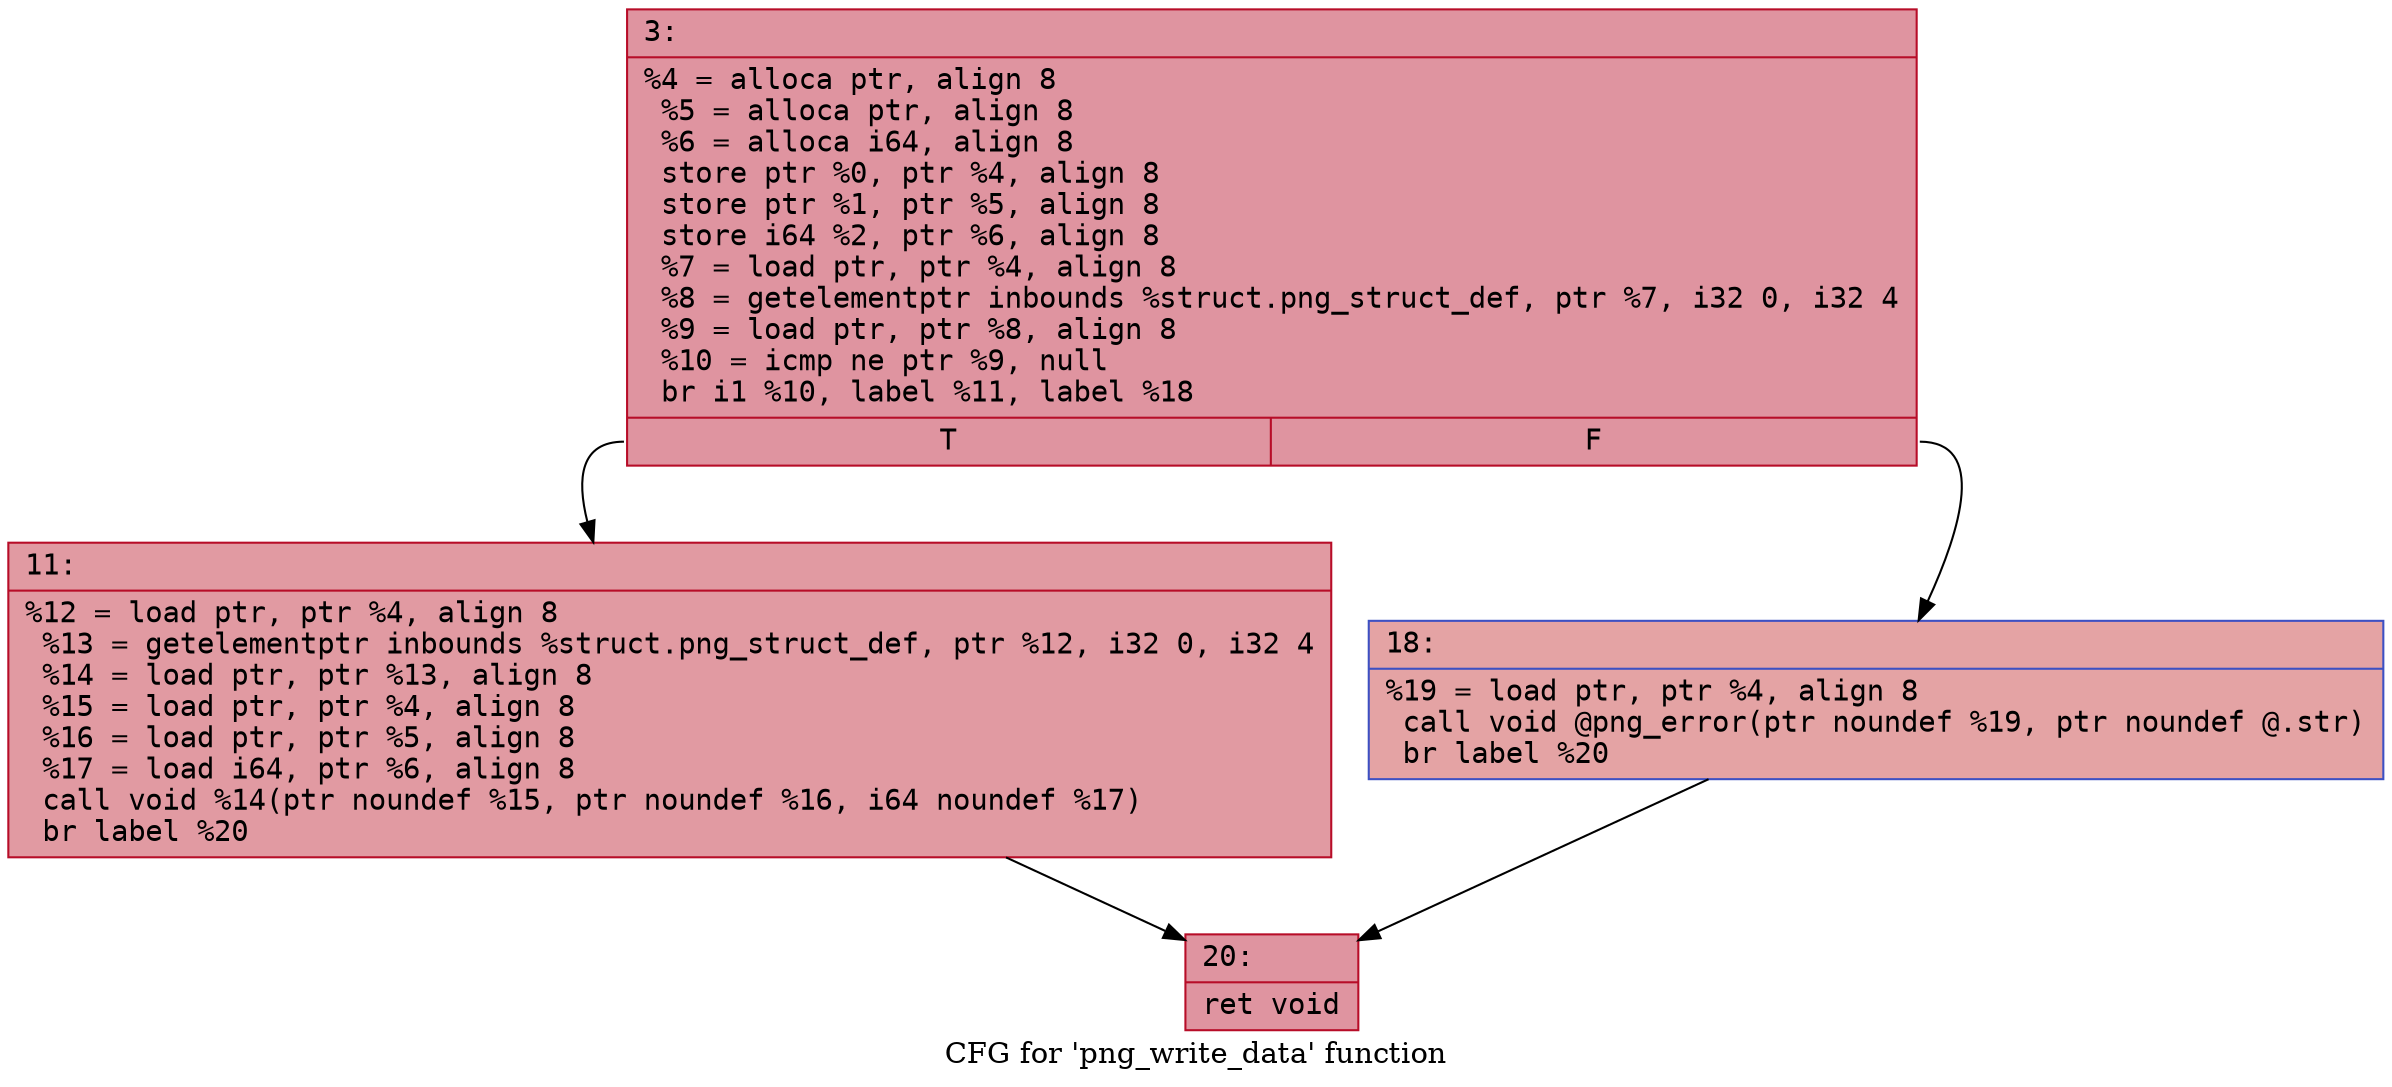 digraph "CFG for 'png_write_data' function" {
	label="CFG for 'png_write_data' function";

	Node0x60000160def0 [shape=record,color="#b70d28ff", style=filled, fillcolor="#b70d2870" fontname="Courier",label="{3:\l|  %4 = alloca ptr, align 8\l  %5 = alloca ptr, align 8\l  %6 = alloca i64, align 8\l  store ptr %0, ptr %4, align 8\l  store ptr %1, ptr %5, align 8\l  store i64 %2, ptr %6, align 8\l  %7 = load ptr, ptr %4, align 8\l  %8 = getelementptr inbounds %struct.png_struct_def, ptr %7, i32 0, i32 4\l  %9 = load ptr, ptr %8, align 8\l  %10 = icmp ne ptr %9, null\l  br i1 %10, label %11, label %18\l|{<s0>T|<s1>F}}"];
	Node0x60000160def0:s0 -> Node0x60000160df40[tooltip="3 -> 11\nProbability 62.50%" ];
	Node0x60000160def0:s1 -> Node0x60000160df90[tooltip="3 -> 18\nProbability 37.50%" ];
	Node0x60000160df40 [shape=record,color="#b70d28ff", style=filled, fillcolor="#bb1b2c70" fontname="Courier",label="{11:\l|  %12 = load ptr, ptr %4, align 8\l  %13 = getelementptr inbounds %struct.png_struct_def, ptr %12, i32 0, i32 4\l  %14 = load ptr, ptr %13, align 8\l  %15 = load ptr, ptr %4, align 8\l  %16 = load ptr, ptr %5, align 8\l  %17 = load i64, ptr %6, align 8\l  call void %14(ptr noundef %15, ptr noundef %16, i64 noundef %17)\l  br label %20\l}"];
	Node0x60000160df40 -> Node0x60000160dfe0[tooltip="11 -> 20\nProbability 100.00%" ];
	Node0x60000160df90 [shape=record,color="#3d50c3ff", style=filled, fillcolor="#c32e3170" fontname="Courier",label="{18:\l|  %19 = load ptr, ptr %4, align 8\l  call void @png_error(ptr noundef %19, ptr noundef @.str)\l  br label %20\l}"];
	Node0x60000160df90 -> Node0x60000160dfe0[tooltip="18 -> 20\nProbability 100.00%" ];
	Node0x60000160dfe0 [shape=record,color="#b70d28ff", style=filled, fillcolor="#b70d2870" fontname="Courier",label="{20:\l|  ret void\l}"];
}
